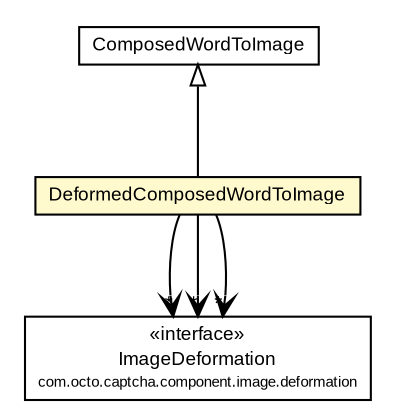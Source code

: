 #!/usr/local/bin/dot
#
# Class diagram 
# Generated by UmlGraph version 4.6 (http://www.spinellis.gr/sw/umlgraph)
#

digraph G {
	edge [fontname="arial",fontsize=10,labelfontname="arial",labelfontsize=10];
	node [fontname="arial",fontsize=10,shape=plaintext];
	// com.octo.captcha.component.image.deformation.ImageDeformation
	c10733 [label=<<table border="0" cellborder="1" cellspacing="0" cellpadding="2" port="p" href="../deformation/ImageDeformation.html">
		<tr><td><table border="0" cellspacing="0" cellpadding="1">
			<tr><td> &laquo;interface&raquo; </td></tr>
			<tr><td> ImageDeformation </td></tr>
			<tr><td><font point-size="7.0"> com.octo.captcha.component.image.deformation </font></td></tr>
		</table></td></tr>
		</table>>, fontname="arial", fontcolor="black", fontsize=9.0];
	// com.octo.captcha.component.image.wordtoimage.DeformedComposedWordToImage
	c10759 [label=<<table border="0" cellborder="1" cellspacing="0" cellpadding="2" port="p" bgcolor="lemonChiffon" href="./DeformedComposedWordToImage.html">
		<tr><td><table border="0" cellspacing="0" cellpadding="1">
			<tr><td> DeformedComposedWordToImage </td></tr>
		</table></td></tr>
		</table>>, fontname="arial", fontcolor="black", fontsize=9.0];
	// com.octo.captcha.component.image.wordtoimage.ComposedWordToImage
	c10760 [label=<<table border="0" cellborder="1" cellspacing="0" cellpadding="2" port="p" href="./ComposedWordToImage.html">
		<tr><td><table border="0" cellspacing="0" cellpadding="1">
			<tr><td> ComposedWordToImage </td></tr>
		</table></td></tr>
		</table>>, fontname="arial", fontcolor="black", fontsize=9.0];
	//com.octo.captcha.component.image.wordtoimage.DeformedComposedWordToImage extends com.octo.captcha.component.image.wordtoimage.ComposedWordToImage
	c10760:p -> c10759:p [dir=back,arrowtail=empty];
	// com.octo.captcha.component.image.wordtoimage.DeformedComposedWordToImage NAVASSOC com.octo.captcha.component.image.deformation.ImageDeformation
	c10759:p -> c10733:p [taillabel="", label="", headlabel="*", fontname="arial", fontcolor="black", fontsize=10.0, color="black", arrowhead=open];
	// com.octo.captcha.component.image.wordtoimage.DeformedComposedWordToImage NAVASSOC com.octo.captcha.component.image.deformation.ImageDeformation
	c10759:p -> c10733:p [taillabel="", label="", headlabel="*", fontname="arial", fontcolor="black", fontsize=10.0, color="black", arrowhead=open];
	// com.octo.captcha.component.image.wordtoimage.DeformedComposedWordToImage NAVASSOC com.octo.captcha.component.image.deformation.ImageDeformation
	c10759:p -> c10733:p [taillabel="", label="", headlabel="*", fontname="arial", fontcolor="black", fontsize=10.0, color="black", arrowhead=open];
}

